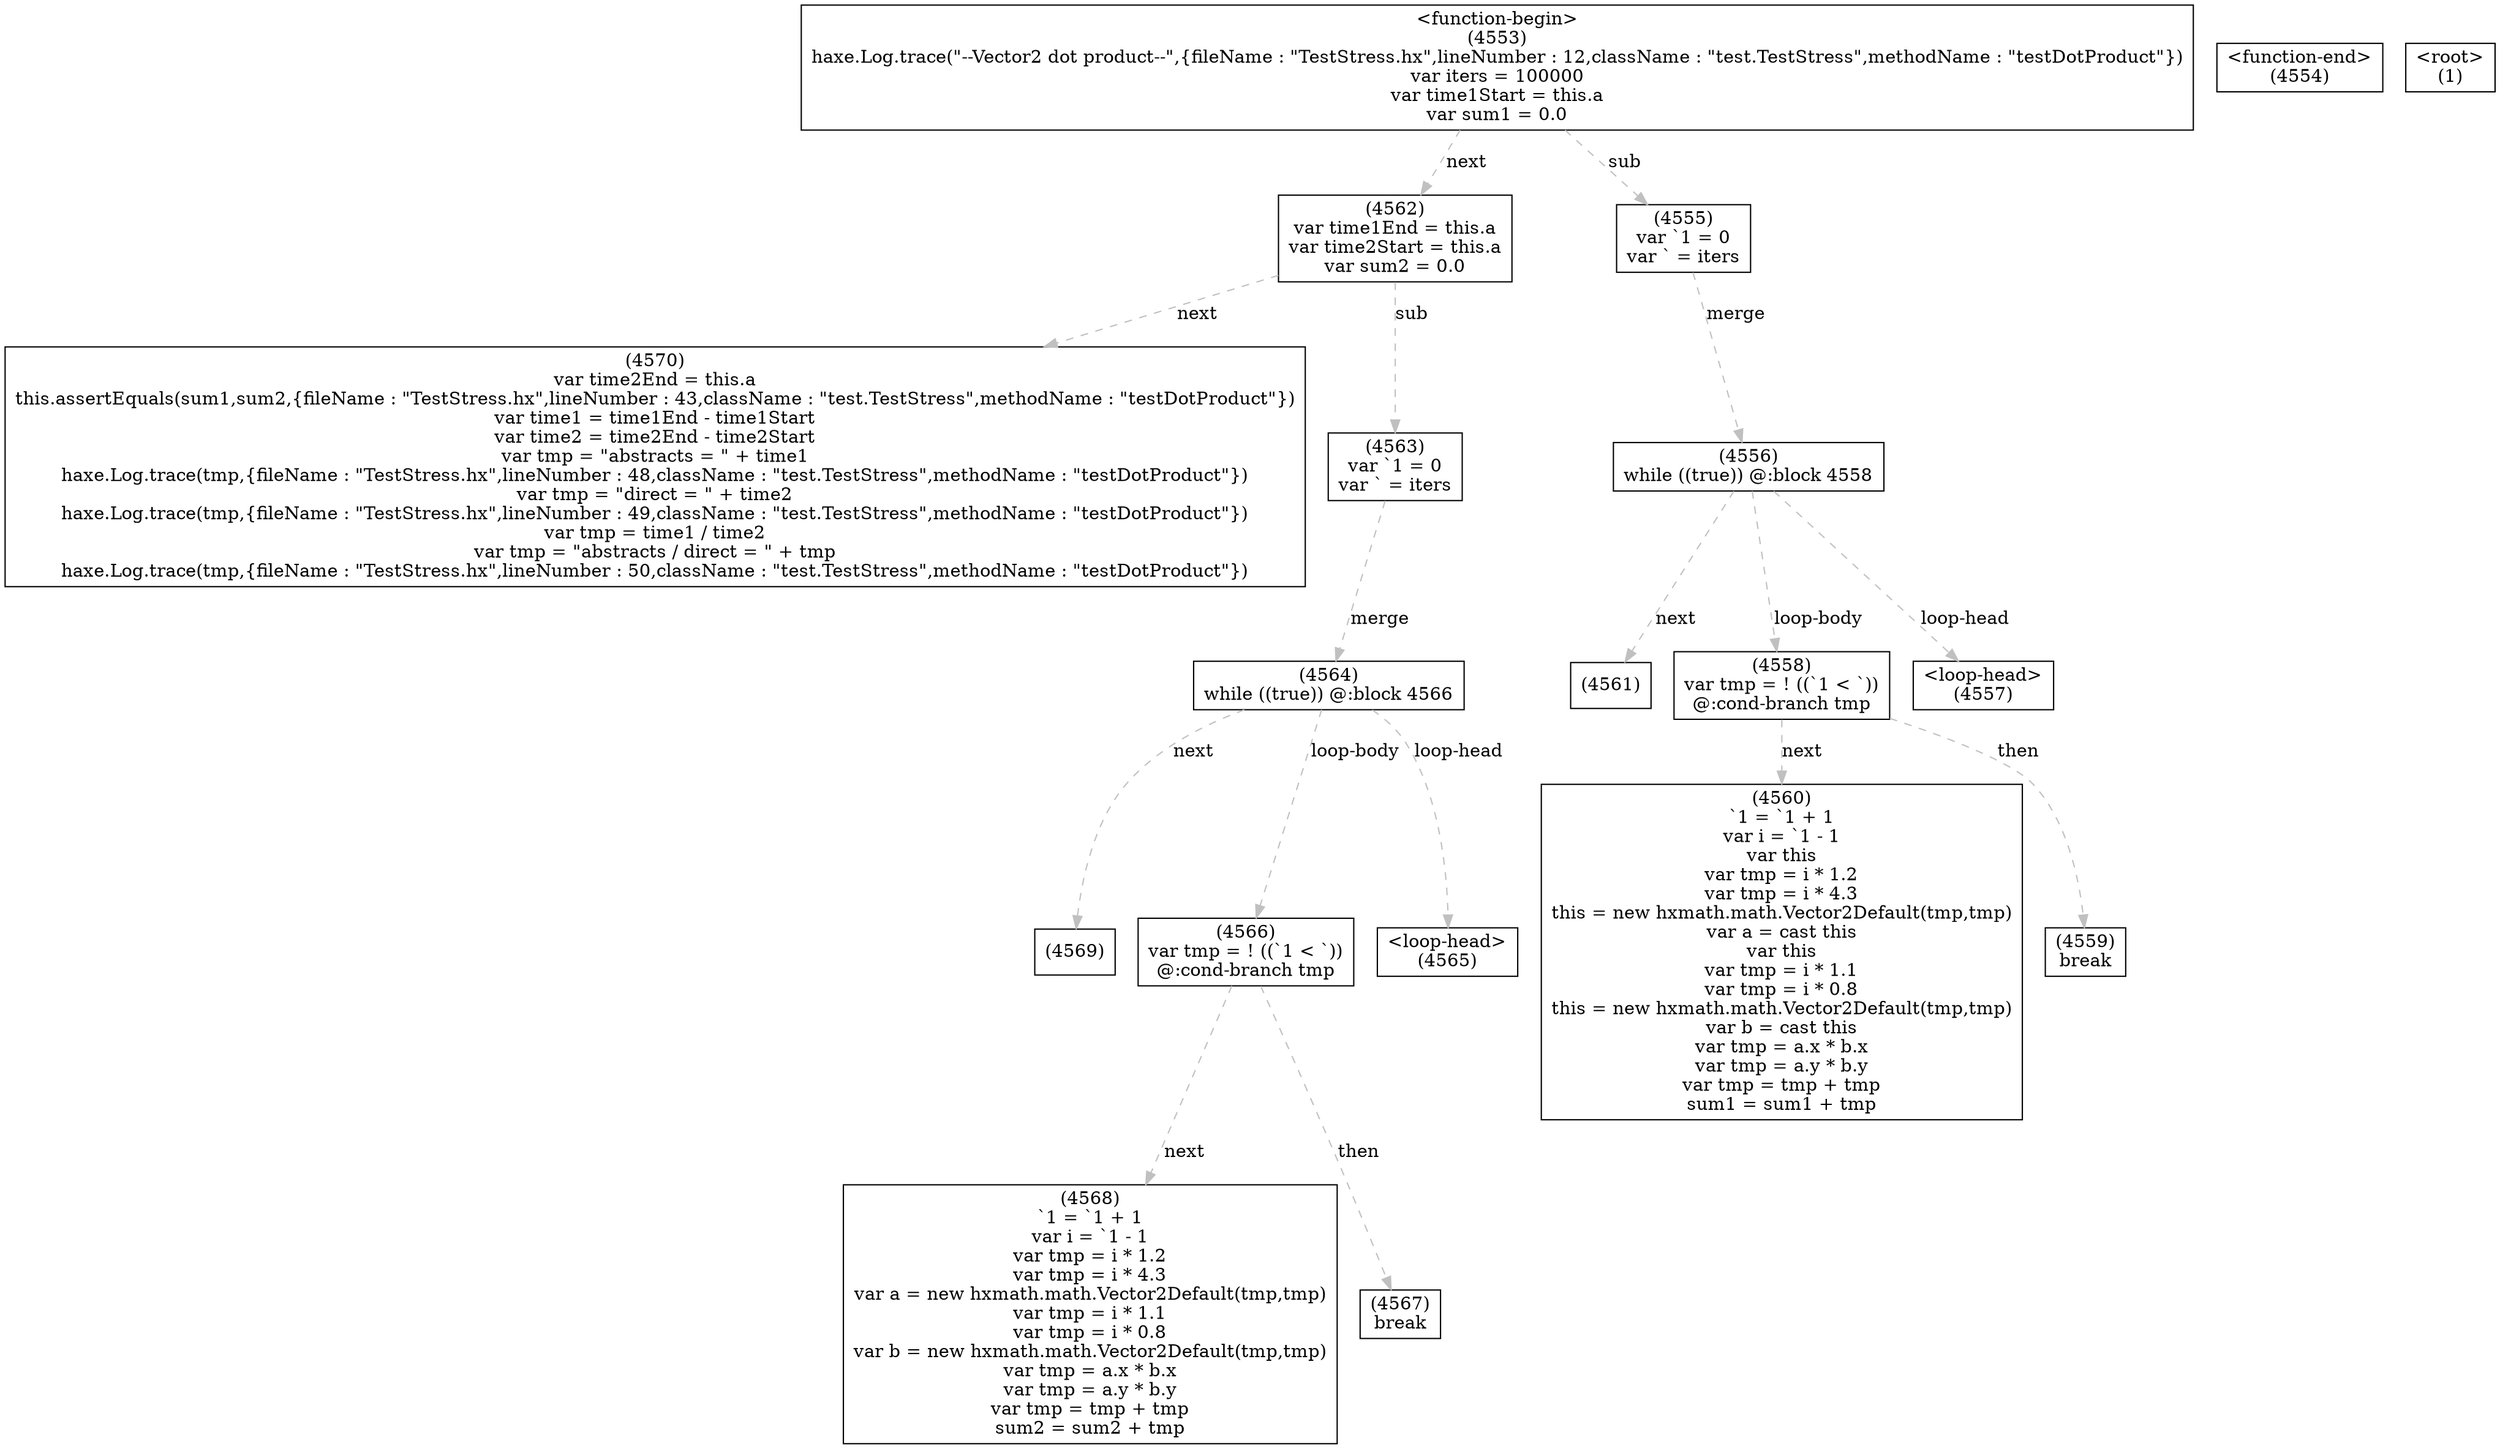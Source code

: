 digraph graphname {
n4570 [shape=box,label="(4570)\nvar time2End = this.a\nthis.assertEquals(sum1,sum2,{fileName : \"TestStress.hx\",lineNumber : 43,className : \"test.TestStress\",methodName : \"testDotProduct\"})\nvar time1 = time1End - time1Start\nvar time2 = time2End - time2Start\nvar tmp = \"abstracts = \" + time1\nhaxe.Log.trace(tmp,{fileName : \"TestStress.hx\",lineNumber : 48,className : \"test.TestStress\",methodName : \"testDotProduct\"})\nvar tmp = \"direct = \" + time2\nhaxe.Log.trace(tmp,{fileName : \"TestStress.hx\",lineNumber : 49,className : \"test.TestStress\",methodName : \"testDotProduct\"})\nvar tmp = time1 / time2\nvar tmp = \"abstracts / direct = \" + tmp\nhaxe.Log.trace(tmp,{fileName : \"TestStress.hx\",lineNumber : 50,className : \"test.TestStress\",methodName : \"testDotProduct\"})"];
n4569 [shape=box,label="(4569)"];
n4568 [shape=box,label="(4568)\n`1 = `1 + 1\nvar i = `1 - 1\nvar tmp = i * 1.2\nvar tmp = i * 4.3\nvar a = new hxmath.math.Vector2Default(tmp,tmp)\nvar tmp = i * 1.1\nvar tmp = i * 0.8\nvar b = new hxmath.math.Vector2Default(tmp,tmp)\nvar tmp = a.x * b.x\nvar tmp = a.y * b.y\nvar tmp = tmp + tmp\nsum2 = sum2 + tmp"];
n4567 [shape=box,label="(4567)\nbreak"];
n4566 [shape=box,label="(4566)\nvar tmp = ! ((`1 < `))\n@:cond-branch tmp"];
n4566 -> n4567[style="dashed",color="gray",label="then"];
n4566 -> n4568[style="dashed",color="gray",label="next"];
n4565 [shape=box,label="<loop-head>
(4565)"];
n4564 [shape=box,label="(4564)\nwhile ((true)) @:block 4566"];
n4564 -> n4565[style="dashed",color="gray",label="loop-head"];
n4564 -> n4566[style="dashed",color="gray",label="loop-body"];
n4564 -> n4569[style="dashed",color="gray",label="next"];
n4563 [shape=box,label="(4563)\nvar `1 = 0\nvar ` = iters"];
n4563 -> n4564[style="dashed",color="gray",label="merge"];
n4562 [shape=box,label="(4562)\nvar time1End = this.a\nvar time2Start = this.a\nvar sum2 = 0.0"];
n4562 -> n4563[style="dashed",color="gray",label="sub"];
n4562 -> n4570[style="dashed",color="gray",label="next"];
n4561 [shape=box,label="(4561)"];
n4560 [shape=box,label="(4560)\n`1 = `1 + 1\nvar i = `1 - 1\nvar this\nvar tmp = i * 1.2\nvar tmp = i * 4.3\nthis = new hxmath.math.Vector2Default(tmp,tmp)\nvar a = cast this\nvar this\nvar tmp = i * 1.1\nvar tmp = i * 0.8\nthis = new hxmath.math.Vector2Default(tmp,tmp)\nvar b = cast this\nvar tmp = a.x * b.x\nvar tmp = a.y * b.y\nvar tmp = tmp + tmp\nsum1 = sum1 + tmp"];
n4559 [shape=box,label="(4559)\nbreak"];
n4558 [shape=box,label="(4558)\nvar tmp = ! ((`1 < `))\n@:cond-branch tmp"];
n4558 -> n4559[style="dashed",color="gray",label="then"];
n4558 -> n4560[style="dashed",color="gray",label="next"];
n4557 [shape=box,label="<loop-head>
(4557)"];
n4556 [shape=box,label="(4556)\nwhile ((true)) @:block 4558"];
n4556 -> n4557[style="dashed",color="gray",label="loop-head"];
n4556 -> n4558[style="dashed",color="gray",label="loop-body"];
n4556 -> n4561[style="dashed",color="gray",label="next"];
n4555 [shape=box,label="(4555)\nvar `1 = 0\nvar ` = iters"];
n4555 -> n4556[style="dashed",color="gray",label="merge"];
n4554 [shape=box,label="<function-end>
(4554)"];
n4553 [shape=box,label="<function-begin>
(4553)\nhaxe.Log.trace(\"--Vector2 dot product--\",{fileName : \"TestStress.hx\",lineNumber : 12,className : \"test.TestStress\",methodName : \"testDotProduct\"})\nvar iters = 100000\nvar time1Start = this.a\nvar sum1 = 0.0"];
n4553 -> n4555[style="dashed",color="gray",label="sub"];
n4553 -> n4562[style="dashed",color="gray",label="next"];
n1 [shape=box,label="<root>
(1)"];
}
